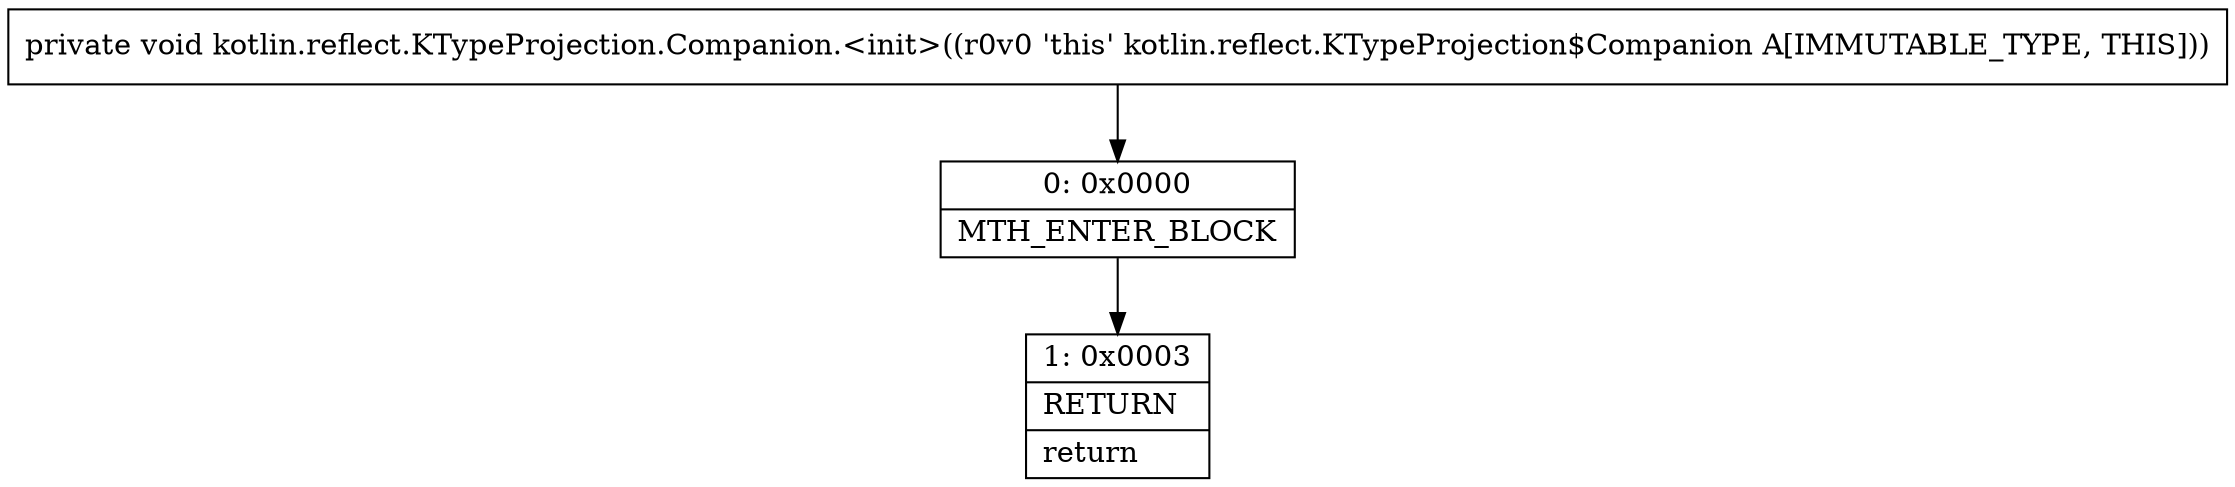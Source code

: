 digraph "CFG forkotlin.reflect.KTypeProjection.Companion.\<init\>()V" {
Node_0 [shape=record,label="{0\:\ 0x0000|MTH_ENTER_BLOCK\l}"];
Node_1 [shape=record,label="{1\:\ 0x0003|RETURN\l|return\l}"];
MethodNode[shape=record,label="{private void kotlin.reflect.KTypeProjection.Companion.\<init\>((r0v0 'this' kotlin.reflect.KTypeProjection$Companion A[IMMUTABLE_TYPE, THIS])) }"];
MethodNode -> Node_0;
Node_0 -> Node_1;
}

